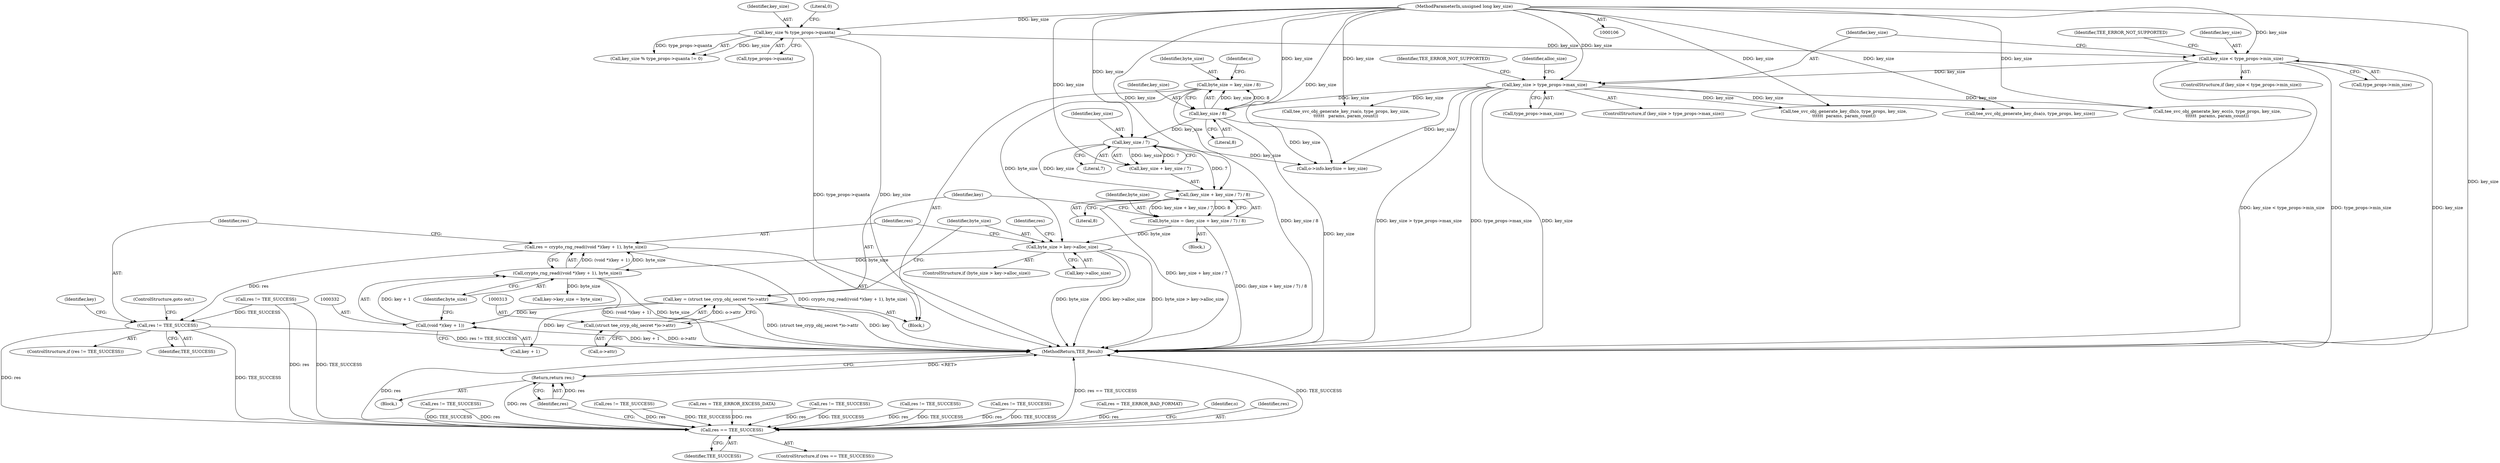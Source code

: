 digraph "0_optee_os_a637243270fc1faae16de059091795c32d86e65e_0@API" {
"1000328" [label="(Call,res = crypto_rng_read((void *)(key + 1), byte_size))"];
"1000330" [label="(Call,crypto_rng_read((void *)(key + 1), byte_size))"];
"1000331" [label="(Call,(void *)(key + 1))"];
"1000310" [label="(Call,key = (struct tee_cryp_obj_secret *)o->attr)"];
"1000312" [label="(Call,(struct tee_cryp_obj_secret *)o->attr)"];
"1000318" [label="(Call,byte_size > key->alloc_size)"];
"1000279" [label="(Call,byte_size = key_size / 8)"];
"1000281" [label="(Call,key_size / 8)"];
"1000206" [label="(Call,key_size > type_props->max_size)"];
"1000198" [label="(Call,key_size < type_props->min_size)"];
"1000189" [label="(Call,key_size % type_props->quanta)"];
"1000108" [label="(MethodParameterIn,unsigned long key_size)"];
"1000301" [label="(Call,byte_size = (key_size + key_size / 7) / 8)"];
"1000303" [label="(Call,(key_size + key_size / 7) / 8)"];
"1000306" [label="(Call,key_size / 7)"];
"1000338" [label="(Call,res != TEE_SUCCESS)"];
"1000426" [label="(Call,res == TEE_SUCCESS)"];
"1000444" [label="(Return,return res;)"];
"1000188" [label="(Call,key_size % type_props->quanta != 0)"];
"1000206" [label="(Call,key_size > type_props->max_size)"];
"1000337" [label="(ControlStructure,if (res != TEE_SUCCESS))"];
"1000212" [label="(Identifier,TEE_ERROR_NOT_SUPPORTED)"];
"1000426" [label="(Call,res == TEE_SUCCESS)"];
"1000280" [label="(Identifier,byte_size)"];
"1000306" [label="(Call,key_size / 7)"];
"1000309" [label="(Literal,8)"];
"1000382" [label="(Call,res != TEE_SUCCESS)"];
"1000208" [label="(Call,type_props->max_size)"];
"1000446" [label="(MethodReturn,TEE_Result)"];
"1000329" [label="(Identifier,res)"];
"1000111" [label="(Block,)"];
"1000190" [label="(Identifier,key_size)"];
"1000319" [label="(Identifier,byte_size)"];
"1000330" [label="(Call,crypto_rng_read((void *)(key + 1), byte_size))"];
"1000308" [label="(Literal,7)"];
"1000301" [label="(Call,byte_size = (key_size + key_size / 7) / 8)"];
"1000258" [label="(Call,res != TEE_SUCCESS)"];
"1000369" [label="(Call,res != TEE_SUCCESS)"];
"1000324" [label="(Call,res = TEE_ERROR_EXCESS_DATA)"];
"1000246" [label="(Call,res != TEE_SUCCESS)"];
"1000413" [label="(Call,res != TEE_SUCCESS)"];
"1000377" [label="(Call,tee_svc_obj_generate_key_dsa(o, type_props, key_size))"];
"1000304" [label="(Call,key_size + key_size / 7)"];
"1000444" [label="(Return,return res;)"];
"1000397" [label="(Call,res != TEE_SUCCESS)"];
"1000108" [label="(MethodParameterIn,unsigned long key_size)"];
"1000430" [label="(Call,o->info.keySize = key_size)"];
"1000325" [label="(Identifier,res)"];
"1000289" [label="(Identifier,o)"];
"1000406" [label="(Call,tee_svc_obj_generate_key_ecc(o, type_props, key_size,\n\t\t\t\t\t\t  params, param_count))"];
"1000318" [label="(Call,byte_size > key->alloc_size)"];
"1000279" [label="(Call,byte_size = key_size / 8)"];
"1000189" [label="(Call,key_size % type_props->quanta)"];
"1000342" [label="(Call,key->key_size = byte_size)"];
"1000282" [label="(Identifier,key_size)"];
"1000207" [label="(Identifier,key_size)"];
"1000445" [label="(Identifier,res)"];
"1000200" [label="(Call,type_props->min_size)"];
"1000419" [label="(Call,res = TEE_ERROR_BAD_FORMAT)"];
"1000194" [label="(Literal,0)"];
"1000331" [label="(Call,(void *)(key + 1))"];
"1000303" [label="(Call,(key_size + key_size / 7) / 8)"];
"1000311" [label="(Identifier,key)"];
"1000341" [label="(ControlStructure,goto out;)"];
"1000336" [label="(Identifier,byte_size)"];
"1000428" [label="(Identifier,TEE_SUCCESS)"];
"1000205" [label="(ControlStructure,if (key_size > type_props->max_size))"];
"1000310" [label="(Call,key = (struct tee_cryp_obj_secret *)o->attr)"];
"1000283" [label="(Literal,8)"];
"1000199" [label="(Identifier,key_size)"];
"1000320" [label="(Call,key->alloc_size)"];
"1000433" [label="(Identifier,o)"];
"1000338" [label="(Call,res != TEE_SUCCESS)"];
"1000204" [label="(Identifier,TEE_ERROR_NOT_SUPPORTED)"];
"1000333" [label="(Call,key + 1)"];
"1000314" [label="(Call,o->attr)"];
"1000344" [label="(Identifier,key)"];
"1000425" [label="(ControlStructure,if (res == TEE_SUCCESS))"];
"1000427" [label="(Identifier,res)"];
"1000215" [label="(Identifier,alloc_size)"];
"1000340" [label="(Identifier,TEE_SUCCESS)"];
"1000317" [label="(ControlStructure,if (byte_size > key->alloc_size))"];
"1000281" [label="(Call,key_size / 8)"];
"1000390" [label="(Call,tee_svc_obj_generate_key_dh(o, type_props, key_size,\n\t\t\t\t\t\t  params, param_count))"];
"1000302" [label="(Identifier,byte_size)"];
"1000339" [label="(Identifier,res)"];
"1000307" [label="(Identifier,key_size)"];
"1000328" [label="(Call,res = crypto_rng_read((void *)(key + 1), byte_size))"];
"1000198" [label="(Call,key_size < type_props->min_size)"];
"1000362" [label="(Call,tee_svc_obj_generate_key_rsa(o, type_props, key_size,\n\t\t\t\t\t\t   params, param_count))"];
"1000191" [label="(Call,type_props->quanta)"];
"1000312" [label="(Call,(struct tee_cryp_obj_secret *)o->attr)"];
"1000197" [label="(ControlStructure,if (key_size < type_props->min_size))"];
"1000268" [label="(Block,)"];
"1000300" [label="(Block,)"];
"1000328" -> "1000268"  [label="AST: "];
"1000328" -> "1000330"  [label="CFG: "];
"1000329" -> "1000328"  [label="AST: "];
"1000330" -> "1000328"  [label="AST: "];
"1000339" -> "1000328"  [label="CFG: "];
"1000328" -> "1000446"  [label="DDG: crypto_rng_read((void *)(key + 1), byte_size)"];
"1000330" -> "1000328"  [label="DDG: (void *)(key + 1)"];
"1000330" -> "1000328"  [label="DDG: byte_size"];
"1000328" -> "1000338"  [label="DDG: res"];
"1000330" -> "1000336"  [label="CFG: "];
"1000331" -> "1000330"  [label="AST: "];
"1000336" -> "1000330"  [label="AST: "];
"1000330" -> "1000446"  [label="DDG: (void *)(key + 1)"];
"1000330" -> "1000446"  [label="DDG: byte_size"];
"1000331" -> "1000330"  [label="DDG: key + 1"];
"1000318" -> "1000330"  [label="DDG: byte_size"];
"1000330" -> "1000342"  [label="DDG: byte_size"];
"1000331" -> "1000333"  [label="CFG: "];
"1000332" -> "1000331"  [label="AST: "];
"1000333" -> "1000331"  [label="AST: "];
"1000336" -> "1000331"  [label="CFG: "];
"1000331" -> "1000446"  [label="DDG: key + 1"];
"1000310" -> "1000331"  [label="DDG: key"];
"1000310" -> "1000268"  [label="AST: "];
"1000310" -> "1000312"  [label="CFG: "];
"1000311" -> "1000310"  [label="AST: "];
"1000312" -> "1000310"  [label="AST: "];
"1000319" -> "1000310"  [label="CFG: "];
"1000310" -> "1000446"  [label="DDG: (struct tee_cryp_obj_secret *)o->attr"];
"1000310" -> "1000446"  [label="DDG: key"];
"1000312" -> "1000310"  [label="DDG: o->attr"];
"1000310" -> "1000333"  [label="DDG: key"];
"1000312" -> "1000314"  [label="CFG: "];
"1000313" -> "1000312"  [label="AST: "];
"1000314" -> "1000312"  [label="AST: "];
"1000312" -> "1000446"  [label="DDG: o->attr"];
"1000318" -> "1000317"  [label="AST: "];
"1000318" -> "1000320"  [label="CFG: "];
"1000319" -> "1000318"  [label="AST: "];
"1000320" -> "1000318"  [label="AST: "];
"1000325" -> "1000318"  [label="CFG: "];
"1000329" -> "1000318"  [label="CFG: "];
"1000318" -> "1000446"  [label="DDG: byte_size > key->alloc_size"];
"1000318" -> "1000446"  [label="DDG: byte_size"];
"1000318" -> "1000446"  [label="DDG: key->alloc_size"];
"1000279" -> "1000318"  [label="DDG: byte_size"];
"1000301" -> "1000318"  [label="DDG: byte_size"];
"1000279" -> "1000268"  [label="AST: "];
"1000279" -> "1000281"  [label="CFG: "];
"1000280" -> "1000279"  [label="AST: "];
"1000281" -> "1000279"  [label="AST: "];
"1000289" -> "1000279"  [label="CFG: "];
"1000279" -> "1000446"  [label="DDG: key_size / 8"];
"1000281" -> "1000279"  [label="DDG: key_size"];
"1000281" -> "1000279"  [label="DDG: 8"];
"1000281" -> "1000283"  [label="CFG: "];
"1000282" -> "1000281"  [label="AST: "];
"1000283" -> "1000281"  [label="AST: "];
"1000281" -> "1000446"  [label="DDG: key_size"];
"1000206" -> "1000281"  [label="DDG: key_size"];
"1000108" -> "1000281"  [label="DDG: key_size"];
"1000281" -> "1000306"  [label="DDG: key_size"];
"1000281" -> "1000430"  [label="DDG: key_size"];
"1000206" -> "1000205"  [label="AST: "];
"1000206" -> "1000208"  [label="CFG: "];
"1000207" -> "1000206"  [label="AST: "];
"1000208" -> "1000206"  [label="AST: "];
"1000212" -> "1000206"  [label="CFG: "];
"1000215" -> "1000206"  [label="CFG: "];
"1000206" -> "1000446"  [label="DDG: key_size > type_props->max_size"];
"1000206" -> "1000446"  [label="DDG: type_props->max_size"];
"1000206" -> "1000446"  [label="DDG: key_size"];
"1000198" -> "1000206"  [label="DDG: key_size"];
"1000108" -> "1000206"  [label="DDG: key_size"];
"1000206" -> "1000362"  [label="DDG: key_size"];
"1000206" -> "1000377"  [label="DDG: key_size"];
"1000206" -> "1000390"  [label="DDG: key_size"];
"1000206" -> "1000406"  [label="DDG: key_size"];
"1000206" -> "1000430"  [label="DDG: key_size"];
"1000198" -> "1000197"  [label="AST: "];
"1000198" -> "1000200"  [label="CFG: "];
"1000199" -> "1000198"  [label="AST: "];
"1000200" -> "1000198"  [label="AST: "];
"1000204" -> "1000198"  [label="CFG: "];
"1000207" -> "1000198"  [label="CFG: "];
"1000198" -> "1000446"  [label="DDG: type_props->min_size"];
"1000198" -> "1000446"  [label="DDG: key_size"];
"1000198" -> "1000446"  [label="DDG: key_size < type_props->min_size"];
"1000189" -> "1000198"  [label="DDG: key_size"];
"1000108" -> "1000198"  [label="DDG: key_size"];
"1000189" -> "1000188"  [label="AST: "];
"1000189" -> "1000191"  [label="CFG: "];
"1000190" -> "1000189"  [label="AST: "];
"1000191" -> "1000189"  [label="AST: "];
"1000194" -> "1000189"  [label="CFG: "];
"1000189" -> "1000446"  [label="DDG: key_size"];
"1000189" -> "1000446"  [label="DDG: type_props->quanta"];
"1000189" -> "1000188"  [label="DDG: key_size"];
"1000189" -> "1000188"  [label="DDG: type_props->quanta"];
"1000108" -> "1000189"  [label="DDG: key_size"];
"1000108" -> "1000106"  [label="AST: "];
"1000108" -> "1000446"  [label="DDG: key_size"];
"1000108" -> "1000303"  [label="DDG: key_size"];
"1000108" -> "1000304"  [label="DDG: key_size"];
"1000108" -> "1000306"  [label="DDG: key_size"];
"1000108" -> "1000362"  [label="DDG: key_size"];
"1000108" -> "1000377"  [label="DDG: key_size"];
"1000108" -> "1000390"  [label="DDG: key_size"];
"1000108" -> "1000406"  [label="DDG: key_size"];
"1000108" -> "1000430"  [label="DDG: key_size"];
"1000301" -> "1000300"  [label="AST: "];
"1000301" -> "1000303"  [label="CFG: "];
"1000302" -> "1000301"  [label="AST: "];
"1000303" -> "1000301"  [label="AST: "];
"1000311" -> "1000301"  [label="CFG: "];
"1000301" -> "1000446"  [label="DDG: (key_size + key_size / 7) / 8"];
"1000303" -> "1000301"  [label="DDG: key_size + key_size / 7"];
"1000303" -> "1000301"  [label="DDG: 8"];
"1000303" -> "1000309"  [label="CFG: "];
"1000304" -> "1000303"  [label="AST: "];
"1000309" -> "1000303"  [label="AST: "];
"1000303" -> "1000446"  [label="DDG: key_size + key_size / 7"];
"1000306" -> "1000303"  [label="DDG: key_size"];
"1000306" -> "1000303"  [label="DDG: 7"];
"1000306" -> "1000304"  [label="AST: "];
"1000306" -> "1000308"  [label="CFG: "];
"1000307" -> "1000306"  [label="AST: "];
"1000308" -> "1000306"  [label="AST: "];
"1000304" -> "1000306"  [label="CFG: "];
"1000306" -> "1000304"  [label="DDG: key_size"];
"1000306" -> "1000304"  [label="DDG: 7"];
"1000306" -> "1000430"  [label="DDG: key_size"];
"1000338" -> "1000337"  [label="AST: "];
"1000338" -> "1000340"  [label="CFG: "];
"1000339" -> "1000338"  [label="AST: "];
"1000340" -> "1000338"  [label="AST: "];
"1000341" -> "1000338"  [label="CFG: "];
"1000344" -> "1000338"  [label="CFG: "];
"1000338" -> "1000446"  [label="DDG: res != TEE_SUCCESS"];
"1000258" -> "1000338"  [label="DDG: TEE_SUCCESS"];
"1000338" -> "1000426"  [label="DDG: res"];
"1000338" -> "1000426"  [label="DDG: TEE_SUCCESS"];
"1000426" -> "1000425"  [label="AST: "];
"1000426" -> "1000428"  [label="CFG: "];
"1000427" -> "1000426"  [label="AST: "];
"1000428" -> "1000426"  [label="AST: "];
"1000433" -> "1000426"  [label="CFG: "];
"1000445" -> "1000426"  [label="CFG: "];
"1000426" -> "1000446"  [label="DDG: TEE_SUCCESS"];
"1000426" -> "1000446"  [label="DDG: res"];
"1000426" -> "1000446"  [label="DDG: res == TEE_SUCCESS"];
"1000258" -> "1000426"  [label="DDG: res"];
"1000258" -> "1000426"  [label="DDG: TEE_SUCCESS"];
"1000382" -> "1000426"  [label="DDG: res"];
"1000382" -> "1000426"  [label="DDG: TEE_SUCCESS"];
"1000397" -> "1000426"  [label="DDG: res"];
"1000397" -> "1000426"  [label="DDG: TEE_SUCCESS"];
"1000369" -> "1000426"  [label="DDG: res"];
"1000369" -> "1000426"  [label="DDG: TEE_SUCCESS"];
"1000324" -> "1000426"  [label="DDG: res"];
"1000246" -> "1000426"  [label="DDG: res"];
"1000246" -> "1000426"  [label="DDG: TEE_SUCCESS"];
"1000419" -> "1000426"  [label="DDG: res"];
"1000413" -> "1000426"  [label="DDG: res"];
"1000413" -> "1000426"  [label="DDG: TEE_SUCCESS"];
"1000426" -> "1000444"  [label="DDG: res"];
"1000444" -> "1000111"  [label="AST: "];
"1000444" -> "1000445"  [label="CFG: "];
"1000445" -> "1000444"  [label="AST: "];
"1000446" -> "1000444"  [label="CFG: "];
"1000444" -> "1000446"  [label="DDG: <RET>"];
"1000445" -> "1000444"  [label="DDG: res"];
}
